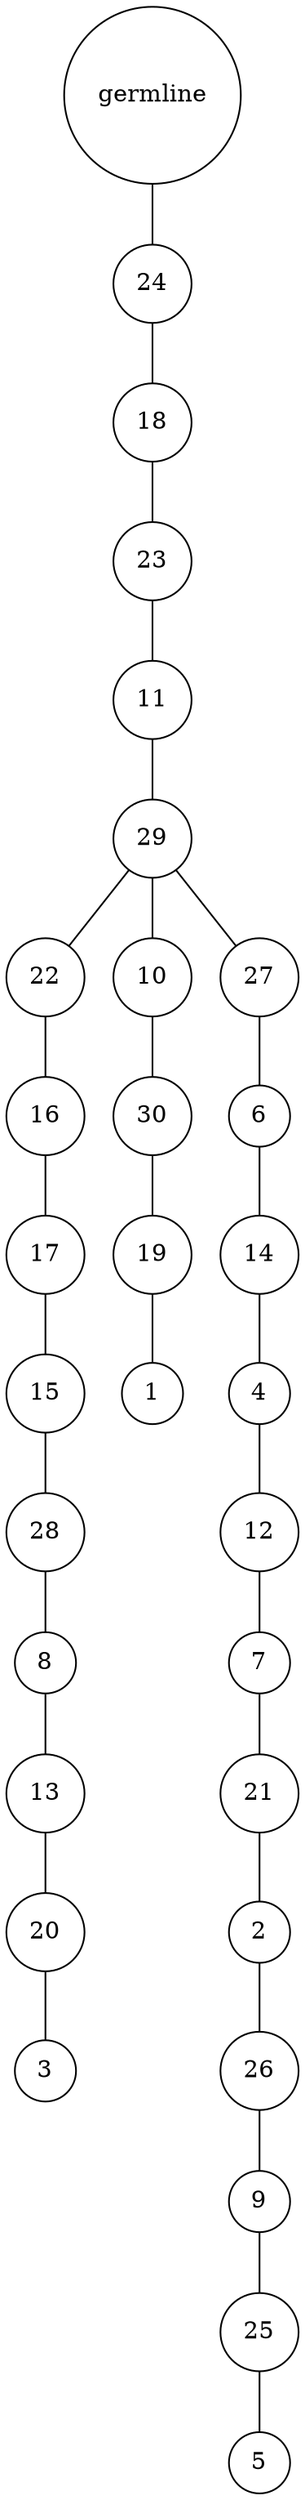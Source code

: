 graph {
	rankdir=UD;
	splines=line;
	node [shape=circle]
	"0x7f95056a54c0" [label="germline"];
	"0x7f95056a54f0" [label="24"];
	"0x7f95056a54c0" -- "0x7f95056a54f0" ;
	"0x7f95056a5520" [label="18"];
	"0x7f95056a54f0" -- "0x7f95056a5520" ;
	"0x7f95056a5550" [label="23"];
	"0x7f95056a5520" -- "0x7f95056a5550" ;
	"0x7f95056a5580" [label="11"];
	"0x7f95056a5550" -- "0x7f95056a5580" ;
	"0x7f95056a55b0" [label="29"];
	"0x7f95056a5580" -- "0x7f95056a55b0" ;
	"0x7f95056a55e0" [label="22"];
	"0x7f95056a55b0" -- "0x7f95056a55e0" ;
	"0x7f95056a5610" [label="16"];
	"0x7f95056a55e0" -- "0x7f95056a5610" ;
	"0x7f95056a5640" [label="17"];
	"0x7f95056a5610" -- "0x7f95056a5640" ;
	"0x7f95056a5670" [label="15"];
	"0x7f95056a5640" -- "0x7f95056a5670" ;
	"0x7f95056a56a0" [label="28"];
	"0x7f95056a5670" -- "0x7f95056a56a0" ;
	"0x7f95056a56d0" [label="8"];
	"0x7f95056a56a0" -- "0x7f95056a56d0" ;
	"0x7f95056a5700" [label="13"];
	"0x7f95056a56d0" -- "0x7f95056a5700" ;
	"0x7f95056a5730" [label="20"];
	"0x7f95056a5700" -- "0x7f95056a5730" ;
	"0x7f95056a5760" [label="3"];
	"0x7f95056a5730" -- "0x7f95056a5760" ;
	"0x7f95056a5790" [label="10"];
	"0x7f95056a55b0" -- "0x7f95056a5790" ;
	"0x7f95056a57c0" [label="30"];
	"0x7f95056a5790" -- "0x7f95056a57c0" ;
	"0x7f95056a57f0" [label="19"];
	"0x7f95056a57c0" -- "0x7f95056a57f0" ;
	"0x7f95056a5820" [label="1"];
	"0x7f95056a57f0" -- "0x7f95056a5820" ;
	"0x7f95056a5850" [label="27"];
	"0x7f95056a55b0" -- "0x7f95056a5850" ;
	"0x7f95056a5880" [label="6"];
	"0x7f95056a5850" -- "0x7f95056a5880" ;
	"0x7f95056a58b0" [label="14"];
	"0x7f95056a5880" -- "0x7f95056a58b0" ;
	"0x7f95056a58e0" [label="4"];
	"0x7f95056a58b0" -- "0x7f95056a58e0" ;
	"0x7f95056a5910" [label="12"];
	"0x7f95056a58e0" -- "0x7f95056a5910" ;
	"0x7f95056a5940" [label="7"];
	"0x7f95056a5910" -- "0x7f95056a5940" ;
	"0x7f95056a5970" [label="21"];
	"0x7f95056a5940" -- "0x7f95056a5970" ;
	"0x7f95056a59a0" [label="2"];
	"0x7f95056a5970" -- "0x7f95056a59a0" ;
	"0x7f95056a59d0" [label="26"];
	"0x7f95056a59a0" -- "0x7f95056a59d0" ;
	"0x7f95056a5a00" [label="9"];
	"0x7f95056a59d0" -- "0x7f95056a5a00" ;
	"0x7f95056a5a30" [label="25"];
	"0x7f95056a5a00" -- "0x7f95056a5a30" ;
	"0x7f95056a5a60" [label="5"];
	"0x7f95056a5a30" -- "0x7f95056a5a60" ;
}
